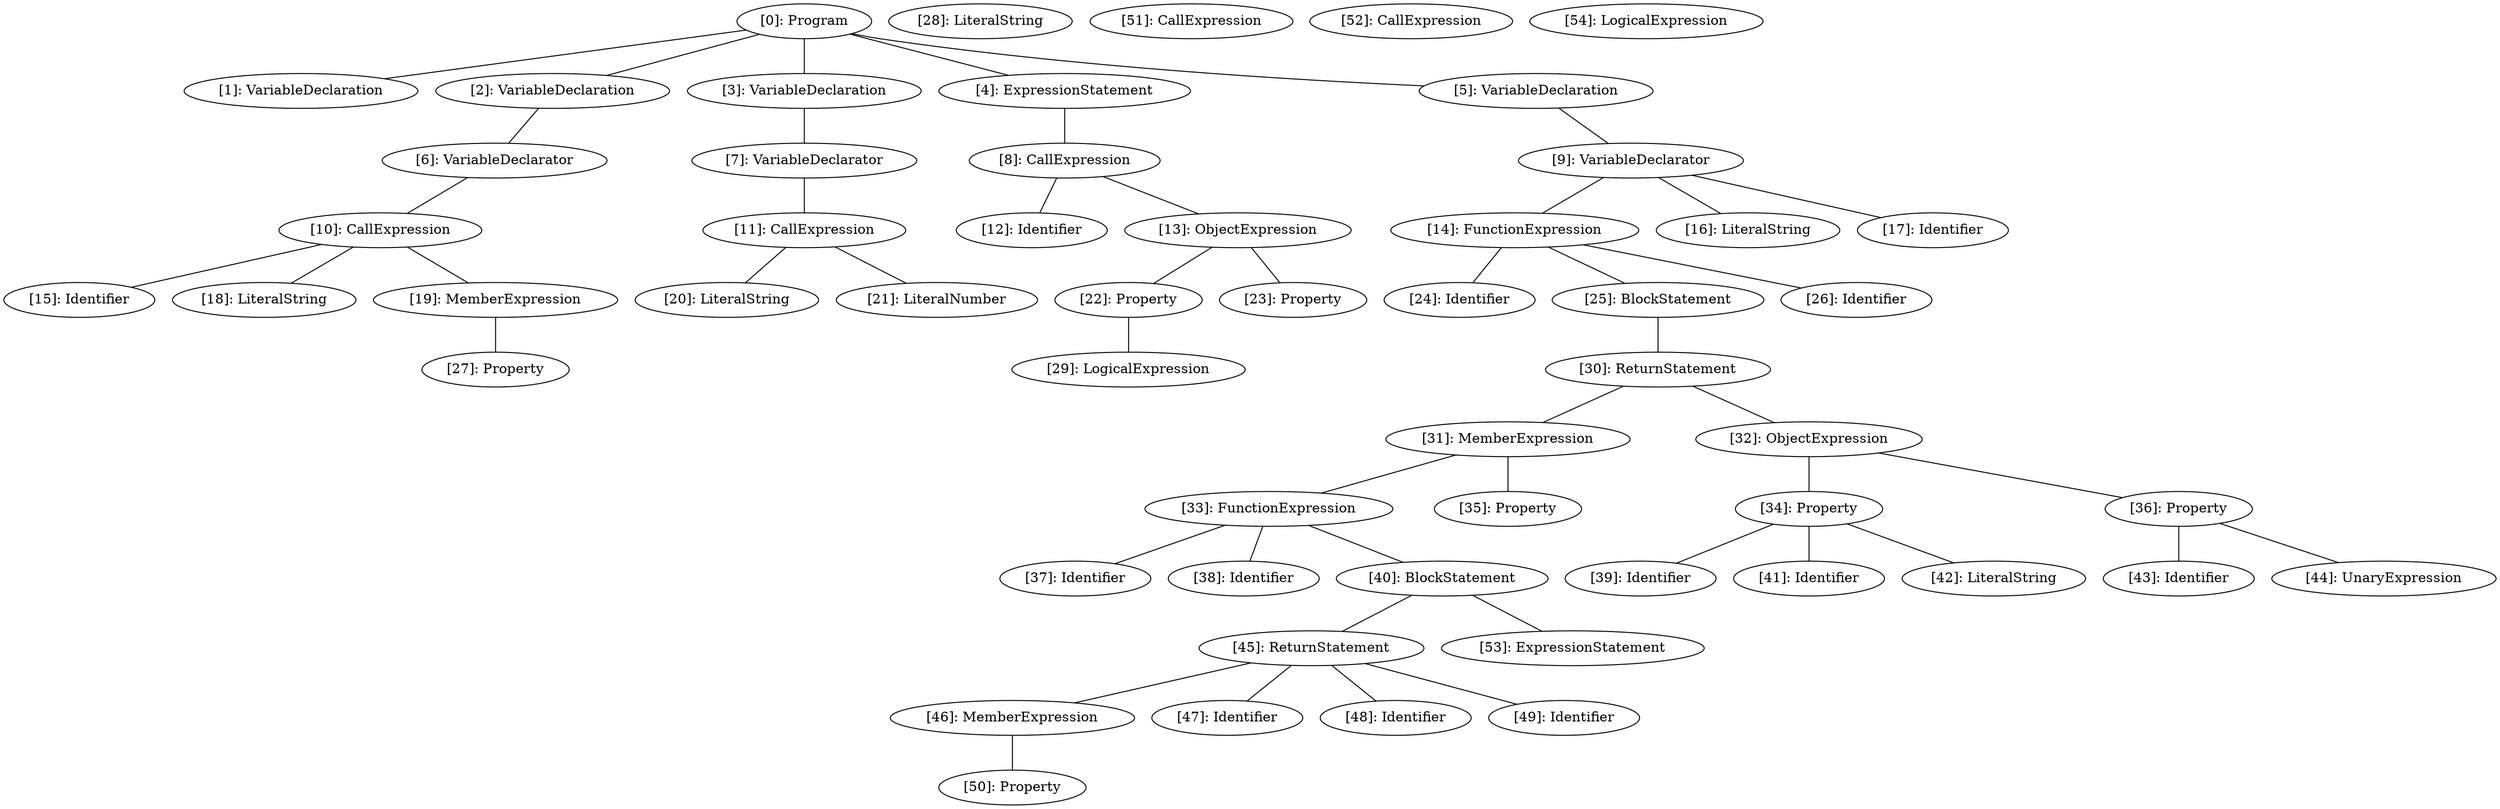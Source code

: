 // Result
graph {
	0 [label="[0]: Program"]
	1 [label="[1]: VariableDeclaration"]
	2 [label="[2]: VariableDeclaration"]
	3 [label="[3]: VariableDeclaration"]
	4 [label="[4]: ExpressionStatement"]
	5 [label="[5]: VariableDeclaration"]
	6 [label="[6]: VariableDeclarator"]
	7 [label="[7]: VariableDeclarator"]
	8 [label="[8]: CallExpression"]
	9 [label="[9]: VariableDeclarator"]
	10 [label="[10]: CallExpression"]
	11 [label="[11]: CallExpression"]
	12 [label="[12]: Identifier"]
	13 [label="[13]: ObjectExpression"]
	14 [label="[14]: FunctionExpression"]
	15 [label="[15]: Identifier"]
	16 [label="[16]: LiteralString"]
	17 [label="[17]: Identifier"]
	18 [label="[18]: LiteralString"]
	19 [label="[19]: MemberExpression"]
	20 [label="[20]: LiteralString"]
	21 [label="[21]: LiteralNumber"]
	22 [label="[22]: Property"]
	23 [label="[23]: Property"]
	24 [label="[24]: Identifier"]
	25 [label="[25]: BlockStatement"]
	26 [label="[26]: Identifier"]
	27 [label="[27]: Property"]
	28 [label="[28]: LiteralString"]
	29 [label="[29]: LogicalExpression"]
	30 [label="[30]: ReturnStatement"]
	31 [label="[31]: MemberExpression"]
	32 [label="[32]: ObjectExpression"]
	33 [label="[33]: FunctionExpression"]
	34 [label="[34]: Property"]
	35 [label="[35]: Property"]
	36 [label="[36]: Property"]
	37 [label="[37]: Identifier"]
	38 [label="[38]: Identifier"]
	39 [label="[39]: Identifier"]
	40 [label="[40]: BlockStatement"]
	41 [label="[41]: Identifier"]
	42 [label="[42]: LiteralString"]
	43 [label="[43]: Identifier"]
	44 [label="[44]: UnaryExpression"]
	45 [label="[45]: ReturnStatement"]
	46 [label="[46]: MemberExpression"]
	47 [label="[47]: Identifier"]
	48 [label="[48]: Identifier"]
	49 [label="[49]: Identifier"]
	50 [label="[50]: Property"]
	51 [label="[51]: CallExpression"]
	52 [label="[52]: CallExpression"]
	53 [label="[53]: ExpressionStatement"]
	54 [label="[54]: LogicalExpression"]
	0 -- 1
	0 -- 2
	0 -- 3
	0 -- 4
	0 -- 5
	2 -- 6
	3 -- 7
	4 -- 8
	5 -- 9
	6 -- 10
	7 -- 11
	8 -- 12
	8 -- 13
	9 -- 14
	9 -- 16
	9 -- 17
	10 -- 15
	10 -- 18
	10 -- 19
	11 -- 20
	11 -- 21
	13 -- 22
	13 -- 23
	14 -- 24
	14 -- 25
	14 -- 26
	19 -- 27
	22 -- 29
	25 -- 30
	30 -- 31
	30 -- 32
	31 -- 33
	31 -- 35
	32 -- 34
	32 -- 36
	33 -- 37
	33 -- 38
	33 -- 40
	34 -- 39
	34 -- 41
	34 -- 42
	36 -- 43
	36 -- 44
	40 -- 45
	40 -- 53
	45 -- 46
	45 -- 47
	45 -- 48
	45 -- 49
	46 -- 50
}
